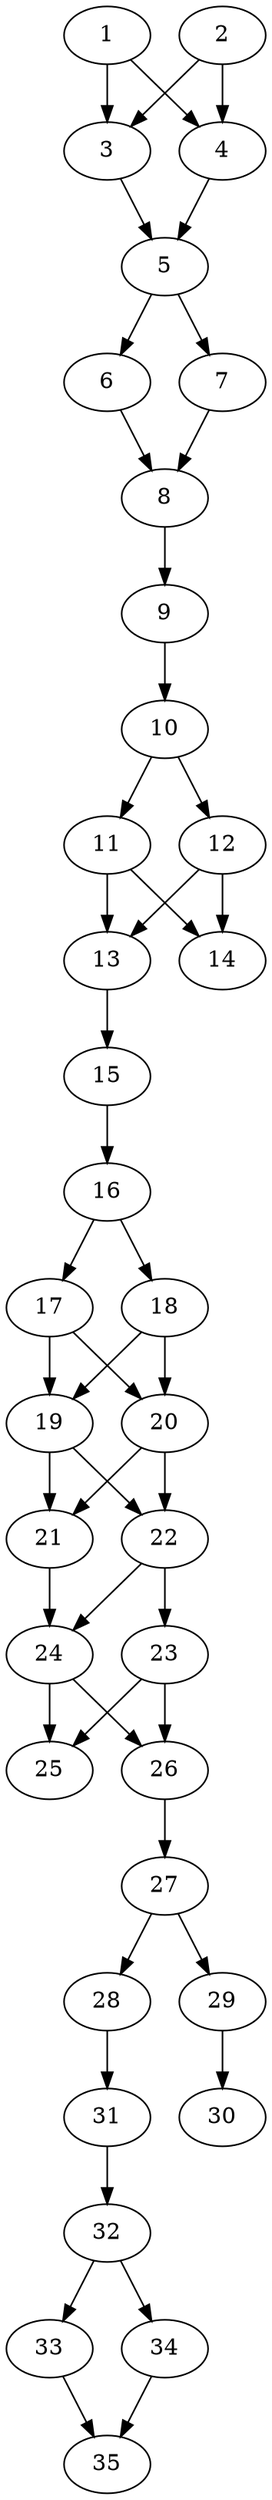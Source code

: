 // DAG automatically generated by daggen at Thu Oct  3 14:05:37 2019
// ./daggen --dot -n 35 --ccr 0.3 --fat 0.3 --regular 0.7 --density 0.9 --mindata 5242880 --maxdata 52428800 
digraph G {
  1 [size="128996693", alpha="0.00", expect_size="38699008"] 
  1 -> 3 [size ="38699008"]
  1 -> 4 [size ="38699008"]
  2 [size="54405120", alpha="0.15", expect_size="16321536"] 
  2 -> 3 [size ="16321536"]
  2 -> 4 [size ="16321536"]
  3 [size="22551893", alpha="0.12", expect_size="6765568"] 
  3 -> 5 [size ="6765568"]
  4 [size="129252693", alpha="0.12", expect_size="38775808"] 
  4 -> 5 [size ="38775808"]
  5 [size="89224533", alpha="0.13", expect_size="26767360"] 
  5 -> 6 [size ="26767360"]
  5 -> 7 [size ="26767360"]
  6 [size="164270080", alpha="0.06", expect_size="49281024"] 
  6 -> 8 [size ="49281024"]
  7 [size="17848320", alpha="0.18", expect_size="5354496"] 
  7 -> 8 [size ="5354496"]
  8 [size="146742613", alpha="0.13", expect_size="44022784"] 
  8 -> 9 [size ="44022784"]
  9 [size="83496960", alpha="0.05", expect_size="25049088"] 
  9 -> 10 [size ="25049088"]
  10 [size="38737920", alpha="0.04", expect_size="11621376"] 
  10 -> 11 [size ="11621376"]
  10 -> 12 [size ="11621376"]
  11 [size="103809707", alpha="0.16", expect_size="31142912"] 
  11 -> 13 [size ="31142912"]
  11 -> 14 [size ="31142912"]
  12 [size="106588160", alpha="0.14", expect_size="31976448"] 
  12 -> 13 [size ="31976448"]
  12 -> 14 [size ="31976448"]
  13 [size="65682773", alpha="0.12", expect_size="19704832"] 
  13 -> 15 [size ="19704832"]
  14 [size="156794880", alpha="0.01", expect_size="47038464"] 
  15 [size="90893653", alpha="0.17", expect_size="27268096"] 
  15 -> 16 [size ="27268096"]
  16 [size="38420480", alpha="0.10", expect_size="11526144"] 
  16 -> 17 [size ="11526144"]
  16 -> 18 [size ="11526144"]
  17 [size="82913280", alpha="0.06", expect_size="24873984"] 
  17 -> 19 [size ="24873984"]
  17 -> 20 [size ="24873984"]
  18 [size="69939200", alpha="0.17", expect_size="20981760"] 
  18 -> 19 [size ="20981760"]
  18 -> 20 [size ="20981760"]
  19 [size="174144853", alpha="0.13", expect_size="52243456"] 
  19 -> 21 [size ="52243456"]
  19 -> 22 [size ="52243456"]
  20 [size="54323200", alpha="0.13", expect_size="16296960"] 
  20 -> 21 [size ="16296960"]
  20 -> 22 [size ="16296960"]
  21 [size="82121387", alpha="0.08", expect_size="24636416"] 
  21 -> 24 [size ="24636416"]
  22 [size="53050027", alpha="0.07", expect_size="15915008"] 
  22 -> 23 [size ="15915008"]
  22 -> 24 [size ="15915008"]
  23 [size="166857387", alpha="0.07", expect_size="50057216"] 
  23 -> 25 [size ="50057216"]
  23 -> 26 [size ="50057216"]
  24 [size="100440747", alpha="0.01", expect_size="30132224"] 
  24 -> 25 [size ="30132224"]
  24 -> 26 [size ="30132224"]
  25 [size="107509760", alpha="0.04", expect_size="32252928"] 
  26 [size="82827947", alpha="0.06", expect_size="24848384"] 
  26 -> 27 [size ="24848384"]
  27 [size="161208320", alpha="0.08", expect_size="48362496"] 
  27 -> 28 [size ="48362496"]
  27 -> 29 [size ="48362496"]
  28 [size="51602773", alpha="0.06", expect_size="15480832"] 
  28 -> 31 [size ="15480832"]
  29 [size="28682240", alpha="0.13", expect_size="8604672"] 
  29 -> 30 [size ="8604672"]
  30 [size="131321173", alpha="0.03", expect_size="39396352"] 
  31 [size="79435093", alpha="0.03", expect_size="23830528"] 
  31 -> 32 [size ="23830528"]
  32 [size="141827413", alpha="0.15", expect_size="42548224"] 
  32 -> 33 [size ="42548224"]
  32 -> 34 [size ="42548224"]
  33 [size="40857600", alpha="0.13", expect_size="12257280"] 
  33 -> 35 [size ="12257280"]
  34 [size="96177493", alpha="0.08", expect_size="28853248"] 
  34 -> 35 [size ="28853248"]
  35 [size="104990720", alpha="0.13", expect_size="31497216"] 
}
